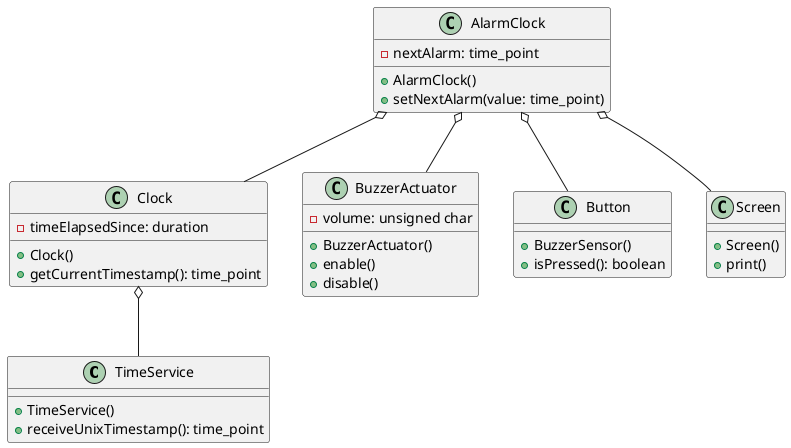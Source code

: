 @startuml


class TimeService {

    + TimeService()
    + receiveUnixTimestamp(): time_point
}

class Clock {

    - timeElapsedSince: duration

    + Clock()
    + getCurrentTimestamp(): time_point
}

class AlarmClock {
    - nextAlarm: time_point

    + AlarmClock()
    + setNextAlarm(value: time_point)
}

class BuzzerActuator {

    - volume: unsigned char

    + BuzzerActuator()
    + enable()
    + disable()
}

class Button {

    + BuzzerSensor()
    + isPressed(): boolean
}

class Screen {

    + Screen()
    + print()
}

Clock o-- TimeService
AlarmClock o-- Clock
AlarmClock o-- BuzzerActuator
AlarmClock o-- Button
AlarmClock o-- Screen

@enduml